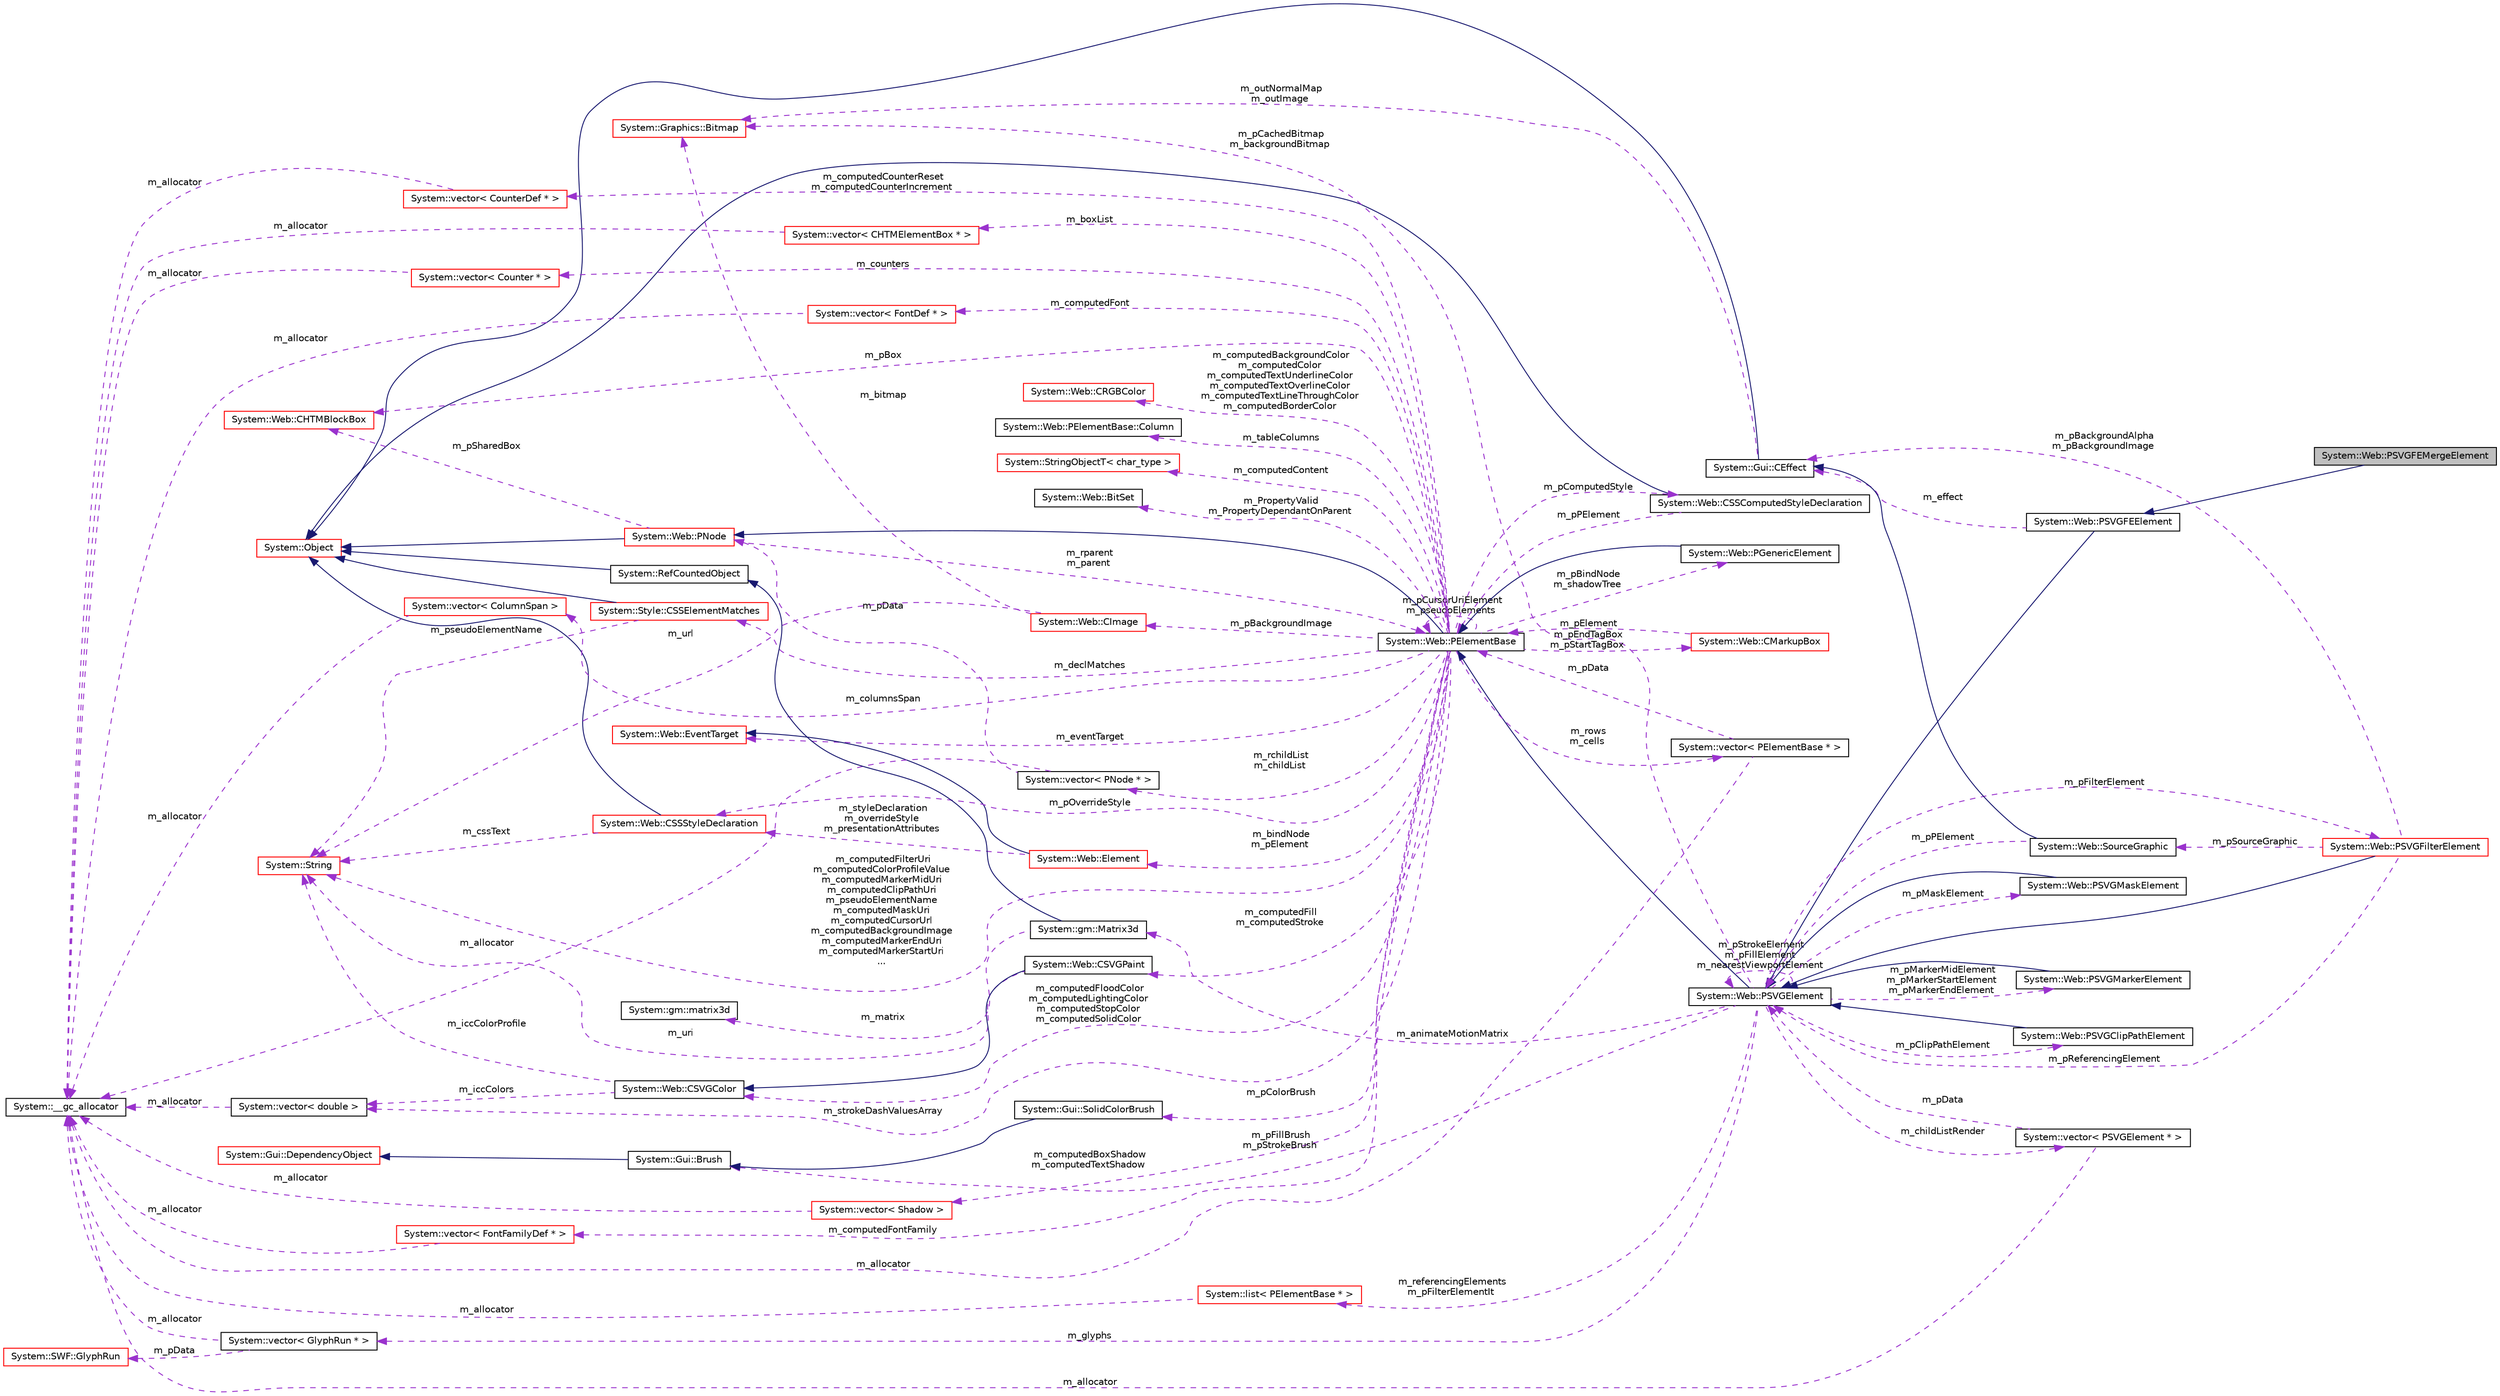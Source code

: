 digraph G
{
  edge [fontname="Helvetica",fontsize="10",labelfontname="Helvetica",labelfontsize="10"];
  node [fontname="Helvetica",fontsize="10",shape=record];
  rankdir="LR";
  Node1 [label="System::Web::PSVGFEMergeElement",height=0.2,width=0.4,color="black", fillcolor="grey75", style="filled" fontcolor="black"];
  Node2 -> Node1 [dir="back",color="midnightblue",fontsize="10",style="solid",fontname="Helvetica"];
  Node2 [label="System::Web::PSVGFEElement",height=0.2,width=0.4,color="black", fillcolor="white", style="filled",URL="$class_system_1_1_web_1_1_p_s_v_g_f_e_element.html"];
  Node3 -> Node2 [dir="back",color="midnightblue",fontsize="10",style="solid",fontname="Helvetica"];
  Node3 [label="System::Web::PSVGElement",height=0.2,width=0.4,color="black", fillcolor="white", style="filled",URL="$class_system_1_1_web_1_1_p_s_v_g_element.html"];
  Node4 -> Node3 [dir="back",color="midnightblue",fontsize="10",style="solid",fontname="Helvetica"];
  Node4 [label="System::Web::PElementBase",height=0.2,width=0.4,color="black", fillcolor="white", style="filled",URL="$class_system_1_1_web_1_1_p_element_base.html"];
  Node5 -> Node4 [dir="back",color="midnightblue",fontsize="10",style="solid",fontname="Helvetica"];
  Node5 [label="System::Web::PNode",height=0.2,width=0.4,color="red", fillcolor="white", style="filled",URL="$class_system_1_1_web_1_1_p_node.html"];
  Node6 -> Node5 [dir="back",color="midnightblue",fontsize="10",style="solid",fontname="Helvetica"];
  Node6 [label="System::Object",height=0.2,width=0.4,color="red", fillcolor="white", style="filled",URL="$class_system_1_1_object.html"];
  Node4 -> Node5 [dir="back",color="darkorchid3",fontsize="10",style="dashed",label=" m_rparent\nm_parent" ,fontname="Helvetica"];
  Node7 -> Node5 [dir="back",color="darkorchid3",fontsize="10",style="dashed",label=" m_pSharedBox" ,fontname="Helvetica"];
  Node7 [label="System::Web::CHTMBlockBox",height=0.2,width=0.4,color="red", fillcolor="white", style="filled",URL="$class_system_1_1_web_1_1_c_h_t_m_block_box.html"];
  Node8 -> Node4 [dir="back",color="darkorchid3",fontsize="10",style="dashed",label=" m_eventTarget" ,fontname="Helvetica"];
  Node8 [label="System::Web::EventTarget",height=0.2,width=0.4,color="red", fillcolor="white", style="filled",URL="$class_system_1_1_web_1_1_event_target.html"];
  Node9 -> Node4 [dir="back",color="darkorchid3",fontsize="10",style="dashed",label=" m_computedBackgroundColor\nm_computedColor\nm_computedTextUnderlineColor\nm_computedTextOverlineColor\nm_computedTextLineThroughColor\nm_computedBorderColor" ,fontname="Helvetica"];
  Node9 [label="System::Web::CRGBColor",height=0.2,width=0.4,color="red", fillcolor="white", style="filled",URL="$class_system_1_1_web_1_1_c_r_g_b_color.html"];
  Node10 -> Node4 [dir="back",color="darkorchid3",fontsize="10",style="dashed",label=" m_computedCounterReset\nm_computedCounterIncrement" ,fontname="Helvetica"];
  Node10 [label="System::vector\< CounterDef * \>",height=0.2,width=0.4,color="red", fillcolor="white", style="filled",URL="$class_system_1_1vector.html"];
  Node11 -> Node10 [dir="back",color="darkorchid3",fontsize="10",style="dashed",label=" m_allocator" ,fontname="Helvetica"];
  Node11 [label="System::__gc_allocator",height=0.2,width=0.4,color="black", fillcolor="white", style="filled",URL="$class_system_1_1____gc__allocator.html"];
  Node12 -> Node4 [dir="back",color="darkorchid3",fontsize="10",style="dashed",label=" m_boxList" ,fontname="Helvetica"];
  Node12 [label="System::vector\< CHTMElementBox * \>",height=0.2,width=0.4,color="red", fillcolor="white", style="filled",URL="$class_system_1_1vector.html"];
  Node11 -> Node12 [dir="back",color="darkorchid3",fontsize="10",style="dashed",label=" m_allocator" ,fontname="Helvetica"];
  Node13 -> Node4 [dir="back",color="darkorchid3",fontsize="10",style="dashed",label=" m_counters" ,fontname="Helvetica"];
  Node13 [label="System::vector\< Counter * \>",height=0.2,width=0.4,color="red", fillcolor="white", style="filled",URL="$class_system_1_1vector.html"];
  Node11 -> Node13 [dir="back",color="darkorchid3",fontsize="10",style="dashed",label=" m_allocator" ,fontname="Helvetica"];
  Node14 -> Node4 [dir="back",color="darkorchid3",fontsize="10",style="dashed",label=" m_tableColumns" ,fontname="Helvetica"];
  Node14 [label="System::Web::PElementBase::Column",height=0.2,width=0.4,color="black", fillcolor="white", style="filled",URL="$struct_system_1_1_web_1_1_p_element_base_1_1_column.html"];
  Node15 -> Node4 [dir="back",color="darkorchid3",fontsize="10",style="dashed",label=" m_pBackgroundImage" ,fontname="Helvetica"];
  Node15 [label="System::Web::CImage",height=0.2,width=0.4,color="red", fillcolor="white", style="filled",URL="$class_system_1_1_web_1_1_c_image.html"];
  Node16 -> Node15 [dir="back",color="darkorchid3",fontsize="10",style="dashed",label=" m_url" ,fontname="Helvetica"];
  Node16 [label="System::String",height=0.2,width=0.4,color="red", fillcolor="white", style="filled",URL="$class_system_1_1_string.html"];
  Node17 -> Node15 [dir="back",color="darkorchid3",fontsize="10",style="dashed",label=" m_bitmap" ,fontname="Helvetica"];
  Node17 [label="System::Graphics::Bitmap",height=0.2,width=0.4,color="red", fillcolor="white", style="filled",URL="$class_system_1_1_graphics_1_1_bitmap.html"];
  Node18 -> Node4 [dir="back",color="darkorchid3",fontsize="10",style="dashed",label=" m_pEndTagBox\nm_pStartTagBox" ,fontname="Helvetica"];
  Node18 [label="System::Web::CMarkupBox",height=0.2,width=0.4,color="red", fillcolor="white", style="filled",URL="$class_system_1_1_web_1_1_c_markup_box.html"];
  Node4 -> Node18 [dir="back",color="darkorchid3",fontsize="10",style="dashed",label=" m_pElement" ,fontname="Helvetica"];
  Node19 -> Node4 [dir="back",color="darkorchid3",fontsize="10",style="dashed",label=" m_rows\nm_cells" ,fontname="Helvetica"];
  Node19 [label="System::vector\< PElementBase * \>",height=0.2,width=0.4,color="black", fillcolor="white", style="filled",URL="$class_system_1_1vector.html"];
  Node11 -> Node19 [dir="back",color="darkorchid3",fontsize="10",style="dashed",label=" m_allocator" ,fontname="Helvetica"];
  Node4 -> Node19 [dir="back",color="darkorchid3",fontsize="10",style="dashed",label=" m_pData" ,fontname="Helvetica"];
  Node20 -> Node4 [dir="back",color="darkorchid3",fontsize="10",style="dashed",label=" m_computedFill\nm_computedStroke" ,fontname="Helvetica"];
  Node20 [label="System::Web::CSVGPaint",height=0.2,width=0.4,color="black", fillcolor="white", style="filled",URL="$class_system_1_1_web_1_1_c_s_v_g_paint.html"];
  Node21 -> Node20 [dir="back",color="midnightblue",fontsize="10",style="solid",fontname="Helvetica"];
  Node21 [label="System::Web::CSVGColor",height=0.2,width=0.4,color="black", fillcolor="white", style="filled",URL="$class_system_1_1_web_1_1_c_s_v_g_color.html"];
  Node16 -> Node21 [dir="back",color="darkorchid3",fontsize="10",style="dashed",label=" m_iccColorProfile" ,fontname="Helvetica"];
  Node22 -> Node21 [dir="back",color="darkorchid3",fontsize="10",style="dashed",label=" m_iccColors" ,fontname="Helvetica"];
  Node22 [label="System::vector\< double \>",height=0.2,width=0.4,color="black", fillcolor="white", style="filled",URL="$class_system_1_1vector.html"];
  Node11 -> Node22 [dir="back",color="darkorchid3",fontsize="10",style="dashed",label=" m_allocator" ,fontname="Helvetica"];
  Node16 -> Node20 [dir="back",color="darkorchid3",fontsize="10",style="dashed",label=" m_uri" ,fontname="Helvetica"];
  Node23 -> Node4 [dir="back",color="darkorchid3",fontsize="10",style="dashed",label=" m_computedFont" ,fontname="Helvetica"];
  Node23 [label="System::vector\< FontDef * \>",height=0.2,width=0.4,color="red", fillcolor="white", style="filled",URL="$class_system_1_1vector.html"];
  Node11 -> Node23 [dir="back",color="darkorchid3",fontsize="10",style="dashed",label=" m_allocator" ,fontname="Helvetica"];
  Node24 -> Node4 [dir="back",color="darkorchid3",fontsize="10",style="dashed",label=" m_columnsSpan" ,fontname="Helvetica"];
  Node24 [label="System::vector\< ColumnSpan \>",height=0.2,width=0.4,color="red", fillcolor="white", style="filled",URL="$class_system_1_1vector.html"];
  Node11 -> Node24 [dir="back",color="darkorchid3",fontsize="10",style="dashed",label=" m_allocator" ,fontname="Helvetica"];
  Node25 -> Node4 [dir="back",color="darkorchid3",fontsize="10",style="dashed",label=" m_pComputedStyle" ,fontname="Helvetica"];
  Node25 [label="System::Web::CSSComputedStyleDeclaration",height=0.2,width=0.4,color="black", fillcolor="white", style="filled",URL="$class_system_1_1_web_1_1_c_s_s_computed_style_declaration.html"];
  Node6 -> Node25 [dir="back",color="midnightblue",fontsize="10",style="solid",fontname="Helvetica"];
  Node4 -> Node25 [dir="back",color="darkorchid3",fontsize="10",style="dashed",label=" m_pPElement" ,fontname="Helvetica"];
  Node26 -> Node4 [dir="back",color="darkorchid3",fontsize="10",style="dashed",label=" m_rchildList\nm_childList" ,fontname="Helvetica"];
  Node26 [label="System::vector\< PNode * \>",height=0.2,width=0.4,color="black", fillcolor="white", style="filled",URL="$class_system_1_1vector.html"];
  Node11 -> Node26 [dir="back",color="darkorchid3",fontsize="10",style="dashed",label=" m_allocator" ,fontname="Helvetica"];
  Node5 -> Node26 [dir="back",color="darkorchid3",fontsize="10",style="dashed",label=" m_pData" ,fontname="Helvetica"];
  Node16 -> Node4 [dir="back",color="darkorchid3",fontsize="10",style="dashed",label=" m_computedFilterUri\nm_computedColorProfileValue\nm_computedMarkerMidUri\nm_computedClipPathUri\nm_pseudoElementName\nm_computedMaskUri\nm_computedCursorUrl\nm_computedBackgroundImage\nm_computedMarkerEndUri\nm_computedMarkerStartUri\n..." ,fontname="Helvetica"];
  Node27 -> Node4 [dir="back",color="darkorchid3",fontsize="10",style="dashed",label=" m_pOverrideStyle" ,fontname="Helvetica"];
  Node27 [label="System::Web::CSSStyleDeclaration",height=0.2,width=0.4,color="red", fillcolor="white", style="filled",URL="$class_system_1_1_web_1_1_c_s_s_style_declaration.html"];
  Node6 -> Node27 [dir="back",color="midnightblue",fontsize="10",style="solid",fontname="Helvetica"];
  Node16 -> Node27 [dir="back",color="darkorchid3",fontsize="10",style="dashed",label=" m_cssText" ,fontname="Helvetica"];
  Node28 -> Node4 [dir="back",color="darkorchid3",fontsize="10",style="dashed",label=" m_pBindNode\nm_shadowTree" ,fontname="Helvetica"];
  Node28 [label="System::Web::PGenericElement",height=0.2,width=0.4,color="black", fillcolor="white", style="filled",URL="$class_system_1_1_web_1_1_p_generic_element.html"];
  Node4 -> Node28 [dir="back",color="midnightblue",fontsize="10",style="solid",fontname="Helvetica"];
  Node21 -> Node4 [dir="back",color="darkorchid3",fontsize="10",style="dashed",label=" m_computedFloodColor\nm_computedLightingColor\nm_computedStopColor\nm_computedSolidColor" ,fontname="Helvetica"];
  Node29 -> Node4 [dir="back",color="darkorchid3",fontsize="10",style="dashed",label=" m_computedBoxShadow\nm_computedTextShadow" ,fontname="Helvetica"];
  Node29 [label="System::vector\< Shadow \>",height=0.2,width=0.4,color="red", fillcolor="white", style="filled",URL="$class_system_1_1vector.html"];
  Node11 -> Node29 [dir="back",color="darkorchid3",fontsize="10",style="dashed",label=" m_allocator" ,fontname="Helvetica"];
  Node30 -> Node4 [dir="back",color="darkorchid3",fontsize="10",style="dashed",label=" m_bindNode\nm_pElement" ,fontname="Helvetica"];
  Node30 [label="System::Web::Element",height=0.2,width=0.4,color="red", fillcolor="white", style="filled",URL="$class_system_1_1_web_1_1_element.html"];
  Node8 -> Node30 [dir="back",color="midnightblue",fontsize="10",style="solid",fontname="Helvetica"];
  Node27 -> Node30 [dir="back",color="darkorchid3",fontsize="10",style="dashed",label=" m_styleDeclaration\nm_overrideStyle\nm_presentationAttributes" ,fontname="Helvetica"];
  Node4 -> Node4 [dir="back",color="darkorchid3",fontsize="10",style="dashed",label=" m_pCursorUriElement\nm_pseudoElements" ,fontname="Helvetica"];
  Node7 -> Node4 [dir="back",color="darkorchid3",fontsize="10",style="dashed",label=" m_pBox" ,fontname="Helvetica"];
  Node22 -> Node4 [dir="back",color="darkorchid3",fontsize="10",style="dashed",label=" m_strokeDashValuesArray" ,fontname="Helvetica"];
  Node31 -> Node4 [dir="back",color="darkorchid3",fontsize="10",style="dashed",label=" m_computedContent" ,fontname="Helvetica"];
  Node31 [label="System::StringObjectT\< char_type \>",height=0.2,width=0.4,color="red", fillcolor="white", style="filled",URL="$class_system_1_1_string_object_t.html"];
  Node32 -> Node4 [dir="back",color="darkorchid3",fontsize="10",style="dashed",label=" m_computedFontFamily" ,fontname="Helvetica"];
  Node32 [label="System::vector\< FontFamilyDef * \>",height=0.2,width=0.4,color="red", fillcolor="white", style="filled",URL="$class_system_1_1vector.html"];
  Node11 -> Node32 [dir="back",color="darkorchid3",fontsize="10",style="dashed",label=" m_allocator" ,fontname="Helvetica"];
  Node33 -> Node4 [dir="back",color="darkorchid3",fontsize="10",style="dashed",label=" m_PropertyValid\nm_PropertyDependantOnParent" ,fontname="Helvetica"];
  Node33 [label="System::Web::BitSet",height=0.2,width=0.4,color="black", fillcolor="white", style="filled",URL="$class_system_1_1_web_1_1_bit_set.html"];
  Node34 -> Node4 [dir="back",color="darkorchid3",fontsize="10",style="dashed",label=" m_pColorBrush" ,fontname="Helvetica"];
  Node34 [label="System::Gui::SolidColorBrush",height=0.2,width=0.4,color="black", fillcolor="white", style="filled",URL="$class_system_1_1_gui_1_1_solid_color_brush.html"];
  Node35 -> Node34 [dir="back",color="midnightblue",fontsize="10",style="solid",fontname="Helvetica"];
  Node35 [label="System::Gui::Brush",height=0.2,width=0.4,color="black", fillcolor="white", style="filled",URL="$class_system_1_1_gui_1_1_brush.html"];
  Node36 -> Node35 [dir="back",color="midnightblue",fontsize="10",style="solid",fontname="Helvetica"];
  Node36 [label="System::Gui::DependencyObject",height=0.2,width=0.4,color="red", fillcolor="white", style="filled",URL="$class_system_1_1_gui_1_1_dependency_object.html"];
  Node37 -> Node4 [dir="back",color="darkorchid3",fontsize="10",style="dashed",label=" m_declMatches" ,fontname="Helvetica"];
  Node37 [label="System::Style::CSSElementMatches",height=0.2,width=0.4,color="red", fillcolor="white", style="filled",URL="$class_system_1_1_style_1_1_c_s_s_element_matches.html"];
  Node6 -> Node37 [dir="back",color="midnightblue",fontsize="10",style="solid",fontname="Helvetica"];
  Node16 -> Node37 [dir="back",color="darkorchid3",fontsize="10",style="dashed",label=" m_pseudoElementName" ,fontname="Helvetica"];
  Node38 -> Node3 [dir="back",color="darkorchid3",fontsize="10",style="dashed",label=" m_glyphs" ,fontname="Helvetica"];
  Node38 [label="System::vector\< GlyphRun * \>",height=0.2,width=0.4,color="black", fillcolor="white", style="filled",URL="$class_system_1_1vector.html"];
  Node11 -> Node38 [dir="back",color="darkorchid3",fontsize="10",style="dashed",label=" m_allocator" ,fontname="Helvetica"];
  Node39 -> Node38 [dir="back",color="darkorchid3",fontsize="10",style="dashed",label=" m_pData" ,fontname="Helvetica"];
  Node39 [label="System::SWF::GlyphRun",height=0.2,width=0.4,color="red", fillcolor="white", style="filled",URL="$class_system_1_1_s_w_f_1_1_glyph_run.html"];
  Node40 -> Node3 [dir="back",color="darkorchid3",fontsize="10",style="dashed",label=" m_animateMotionMatrix" ,fontname="Helvetica"];
  Node40 [label="System::gm::Matrix3d",height=0.2,width=0.4,color="black", fillcolor="white", style="filled",URL="$class_system_1_1gm_1_1_matrix3d.html"];
  Node41 -> Node40 [dir="back",color="midnightblue",fontsize="10",style="solid",fontname="Helvetica"];
  Node41 [label="System::RefCountedObject",height=0.2,width=0.4,color="black", fillcolor="white", style="filled",URL="$class_system_1_1_ref_counted_object.html"];
  Node6 -> Node41 [dir="back",color="midnightblue",fontsize="10",style="solid",fontname="Helvetica"];
  Node42 -> Node40 [dir="back",color="darkorchid3",fontsize="10",style="dashed",label=" m_matrix" ,fontname="Helvetica"];
  Node42 [label="System::gm::matrix3d",height=0.2,width=0.4,color="black", fillcolor="white", style="filled",URL="$class_system_1_1gm_1_1matrix3d.html"];
  Node35 -> Node3 [dir="back",color="darkorchid3",fontsize="10",style="dashed",label=" m_pFillBrush\nm_pStrokeBrush" ,fontname="Helvetica"];
  Node43 -> Node3 [dir="back",color="darkorchid3",fontsize="10",style="dashed",label=" m_pMaskElement" ,fontname="Helvetica"];
  Node43 [label="System::Web::PSVGMaskElement",height=0.2,width=0.4,color="black", fillcolor="white", style="filled",URL="$class_system_1_1_web_1_1_p_s_v_g_mask_element.html"];
  Node3 -> Node43 [dir="back",color="midnightblue",fontsize="10",style="solid",fontname="Helvetica"];
  Node44 -> Node3 [dir="back",color="darkorchid3",fontsize="10",style="dashed",label=" m_pFilterElement" ,fontname="Helvetica"];
  Node44 [label="System::Web::PSVGFilterElement",height=0.2,width=0.4,color="red", fillcolor="white", style="filled",URL="$class_system_1_1_web_1_1_p_s_v_g_filter_element.html"];
  Node3 -> Node44 [dir="back",color="midnightblue",fontsize="10",style="solid",fontname="Helvetica"];
  Node45 -> Node44 [dir="back",color="darkorchid3",fontsize="10",style="dashed",label=" m_pBackgroundAlpha\nm_pBackgroundImage" ,fontname="Helvetica"];
  Node45 [label="System::Gui::CEffect",height=0.2,width=0.4,color="black", fillcolor="white", style="filled",URL="$class_system_1_1_gui_1_1_c_effect.html"];
  Node6 -> Node45 [dir="back",color="midnightblue",fontsize="10",style="solid",fontname="Helvetica"];
  Node17 -> Node45 [dir="back",color="darkorchid3",fontsize="10",style="dashed",label=" m_outNormalMap\nm_outImage" ,fontname="Helvetica"];
  Node46 -> Node44 [dir="back",color="darkorchid3",fontsize="10",style="dashed",label=" m_pSourceGraphic" ,fontname="Helvetica"];
  Node46 [label="System::Web::SourceGraphic",height=0.2,width=0.4,color="black", fillcolor="white", style="filled",URL="$class_system_1_1_web_1_1_source_graphic.html"];
  Node45 -> Node46 [dir="back",color="midnightblue",fontsize="10",style="solid",fontname="Helvetica"];
  Node3 -> Node46 [dir="back",color="darkorchid3",fontsize="10",style="dashed",label=" m_pPElement" ,fontname="Helvetica"];
  Node3 -> Node44 [dir="back",color="darkorchid3",fontsize="10",style="dashed",label=" m_pReferencingElement" ,fontname="Helvetica"];
  Node47 -> Node3 [dir="back",color="darkorchid3",fontsize="10",style="dashed",label=" m_pMarkerMidElement\nm_pMarkerStartElement\nm_pMarkerEndElement" ,fontname="Helvetica"];
  Node47 [label="System::Web::PSVGMarkerElement",height=0.2,width=0.4,color="black", fillcolor="white", style="filled",URL="$class_system_1_1_web_1_1_p_s_v_g_marker_element.html"];
  Node3 -> Node47 [dir="back",color="midnightblue",fontsize="10",style="solid",fontname="Helvetica"];
  Node48 -> Node3 [dir="back",color="darkorchid3",fontsize="10",style="dashed",label=" m_pClipPathElement" ,fontname="Helvetica"];
  Node48 [label="System::Web::PSVGClipPathElement",height=0.2,width=0.4,color="black", fillcolor="white", style="filled",URL="$class_system_1_1_web_1_1_p_s_v_g_clip_path_element.html"];
  Node3 -> Node48 [dir="back",color="midnightblue",fontsize="10",style="solid",fontname="Helvetica"];
  Node17 -> Node3 [dir="back",color="darkorchid3",fontsize="10",style="dashed",label=" m_pCachedBitmap\nm_backgroundBitmap" ,fontname="Helvetica"];
  Node49 -> Node3 [dir="back",color="darkorchid3",fontsize="10",style="dashed",label=" m_childListRender" ,fontname="Helvetica"];
  Node49 [label="System::vector\< PSVGElement * \>",height=0.2,width=0.4,color="black", fillcolor="white", style="filled",URL="$class_system_1_1vector.html"];
  Node11 -> Node49 [dir="back",color="darkorchid3",fontsize="10",style="dashed",label=" m_allocator" ,fontname="Helvetica"];
  Node3 -> Node49 [dir="back",color="darkorchid3",fontsize="10",style="dashed",label=" m_pData" ,fontname="Helvetica"];
  Node3 -> Node3 [dir="back",color="darkorchid3",fontsize="10",style="dashed",label=" m_pStrokeElement\nm_pFillElement\nm_nearestViewportElement" ,fontname="Helvetica"];
  Node50 -> Node3 [dir="back",color="darkorchid3",fontsize="10",style="dashed",label=" m_referencingElements\nm_pFilterElementIt" ,fontname="Helvetica"];
  Node50 [label="System::list\< PElementBase * \>",height=0.2,width=0.4,color="red", fillcolor="white", style="filled",URL="$class_system_1_1list.html"];
  Node11 -> Node50 [dir="back",color="darkorchid3",fontsize="10",style="dashed",label=" m_allocator" ,fontname="Helvetica"];
  Node45 -> Node2 [dir="back",color="darkorchid3",fontsize="10",style="dashed",label=" m_effect" ,fontname="Helvetica"];
}
